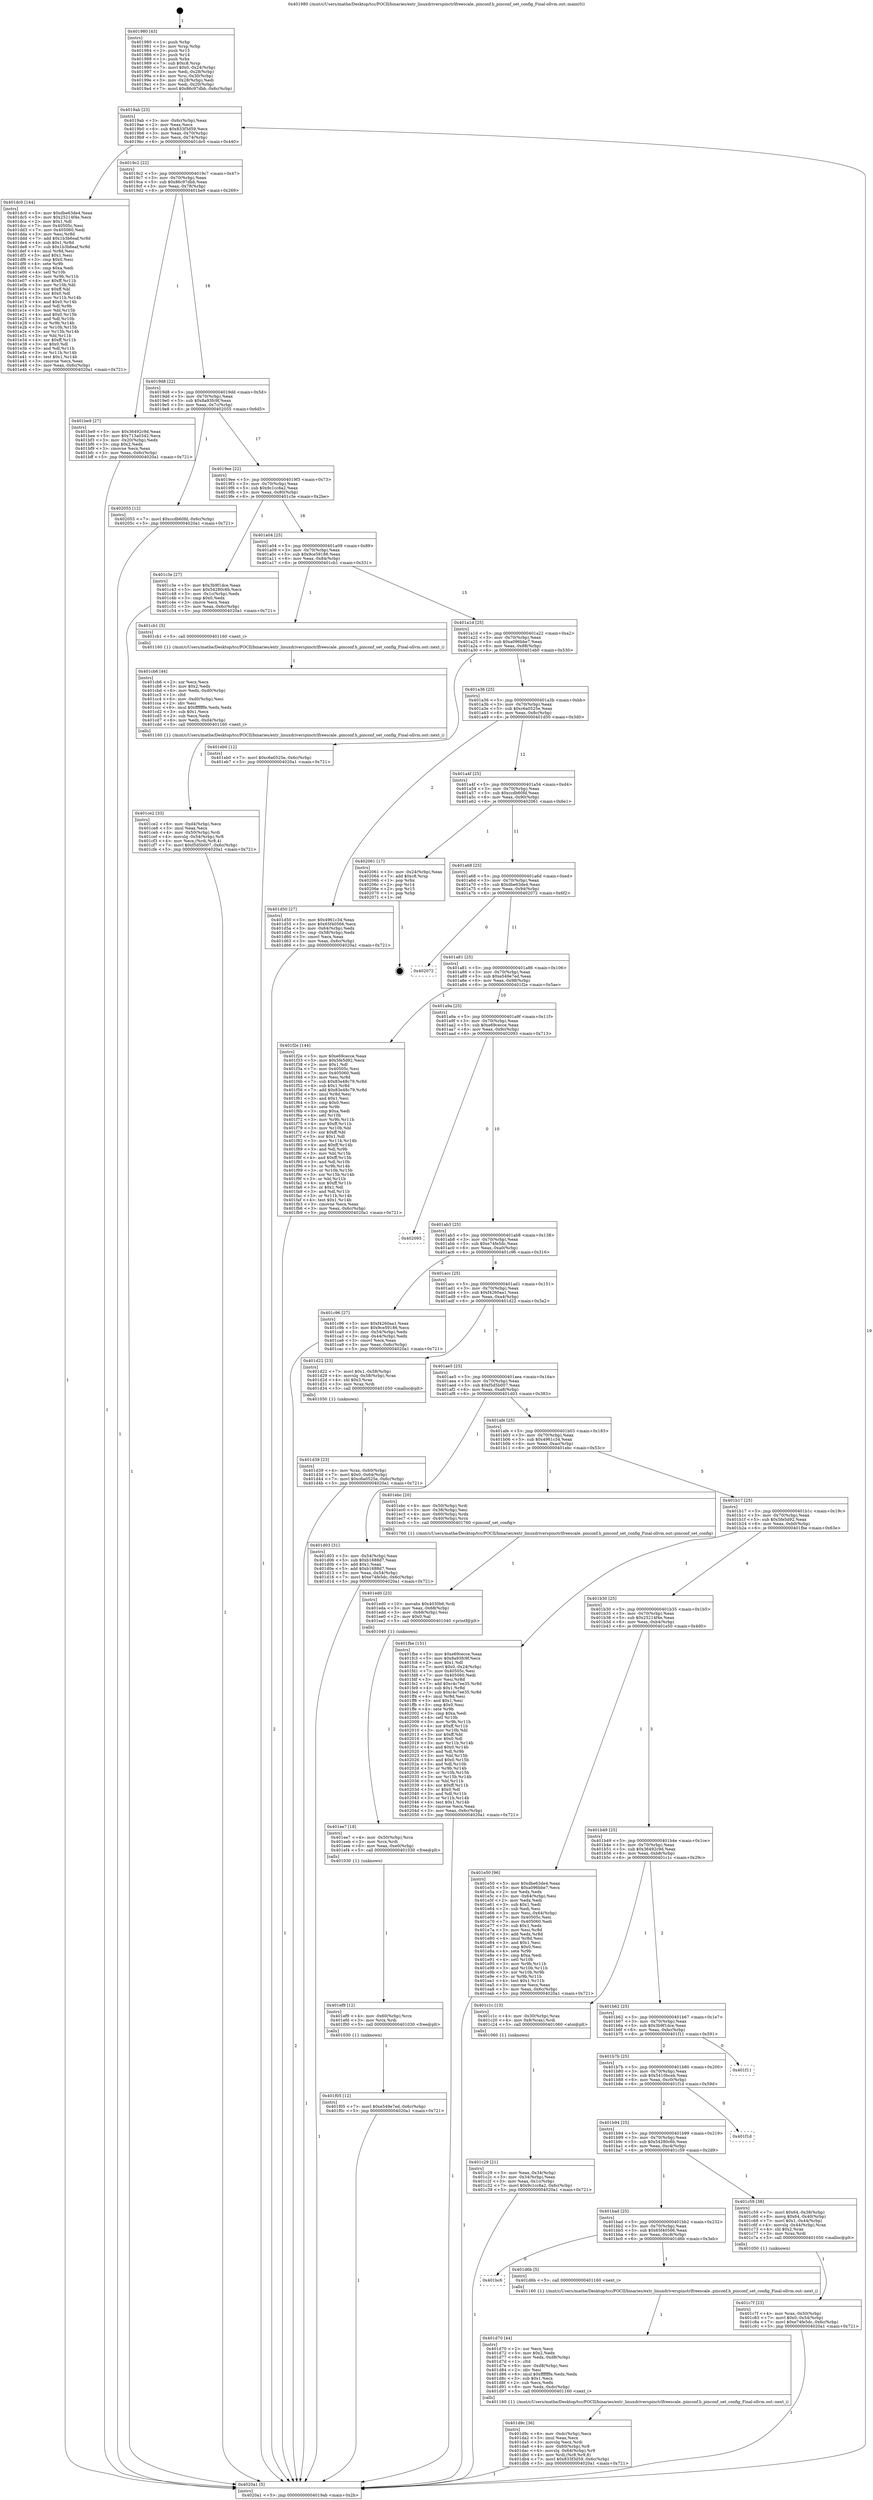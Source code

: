 digraph "0x401980" {
  label = "0x401980 (/mnt/c/Users/mathe/Desktop/tcc/POCII/binaries/extr_linuxdriverspinctrlfreescale..pinconf.h_pinconf_set_config_Final-ollvm.out::main(0))"
  labelloc = "t"
  node[shape=record]

  Entry [label="",width=0.3,height=0.3,shape=circle,fillcolor=black,style=filled]
  "0x4019ab" [label="{
     0x4019ab [23]\l
     | [instrs]\l
     &nbsp;&nbsp;0x4019ab \<+3\>: mov -0x6c(%rbp),%eax\l
     &nbsp;&nbsp;0x4019ae \<+2\>: mov %eax,%ecx\l
     &nbsp;&nbsp;0x4019b0 \<+6\>: sub $0x833f3d59,%ecx\l
     &nbsp;&nbsp;0x4019b6 \<+3\>: mov %eax,-0x70(%rbp)\l
     &nbsp;&nbsp;0x4019b9 \<+3\>: mov %ecx,-0x74(%rbp)\l
     &nbsp;&nbsp;0x4019bc \<+6\>: je 0000000000401dc0 \<main+0x440\>\l
  }"]
  "0x401dc0" [label="{
     0x401dc0 [144]\l
     | [instrs]\l
     &nbsp;&nbsp;0x401dc0 \<+5\>: mov $0xdbe63de4,%eax\l
     &nbsp;&nbsp;0x401dc5 \<+5\>: mov $0x25214f4e,%ecx\l
     &nbsp;&nbsp;0x401dca \<+2\>: mov $0x1,%dl\l
     &nbsp;&nbsp;0x401dcc \<+7\>: mov 0x40505c,%esi\l
     &nbsp;&nbsp;0x401dd3 \<+7\>: mov 0x405060,%edi\l
     &nbsp;&nbsp;0x401dda \<+3\>: mov %esi,%r8d\l
     &nbsp;&nbsp;0x401ddd \<+7\>: add $0x1b3b6eaf,%r8d\l
     &nbsp;&nbsp;0x401de4 \<+4\>: sub $0x1,%r8d\l
     &nbsp;&nbsp;0x401de8 \<+7\>: sub $0x1b3b6eaf,%r8d\l
     &nbsp;&nbsp;0x401def \<+4\>: imul %r8d,%esi\l
     &nbsp;&nbsp;0x401df3 \<+3\>: and $0x1,%esi\l
     &nbsp;&nbsp;0x401df6 \<+3\>: cmp $0x0,%esi\l
     &nbsp;&nbsp;0x401df9 \<+4\>: sete %r9b\l
     &nbsp;&nbsp;0x401dfd \<+3\>: cmp $0xa,%edi\l
     &nbsp;&nbsp;0x401e00 \<+4\>: setl %r10b\l
     &nbsp;&nbsp;0x401e04 \<+3\>: mov %r9b,%r11b\l
     &nbsp;&nbsp;0x401e07 \<+4\>: xor $0xff,%r11b\l
     &nbsp;&nbsp;0x401e0b \<+3\>: mov %r10b,%bl\l
     &nbsp;&nbsp;0x401e0e \<+3\>: xor $0xff,%bl\l
     &nbsp;&nbsp;0x401e11 \<+3\>: xor $0x0,%dl\l
     &nbsp;&nbsp;0x401e14 \<+3\>: mov %r11b,%r14b\l
     &nbsp;&nbsp;0x401e17 \<+4\>: and $0x0,%r14b\l
     &nbsp;&nbsp;0x401e1b \<+3\>: and %dl,%r9b\l
     &nbsp;&nbsp;0x401e1e \<+3\>: mov %bl,%r15b\l
     &nbsp;&nbsp;0x401e21 \<+4\>: and $0x0,%r15b\l
     &nbsp;&nbsp;0x401e25 \<+3\>: and %dl,%r10b\l
     &nbsp;&nbsp;0x401e28 \<+3\>: or %r9b,%r14b\l
     &nbsp;&nbsp;0x401e2b \<+3\>: or %r10b,%r15b\l
     &nbsp;&nbsp;0x401e2e \<+3\>: xor %r15b,%r14b\l
     &nbsp;&nbsp;0x401e31 \<+3\>: or %bl,%r11b\l
     &nbsp;&nbsp;0x401e34 \<+4\>: xor $0xff,%r11b\l
     &nbsp;&nbsp;0x401e38 \<+3\>: or $0x0,%dl\l
     &nbsp;&nbsp;0x401e3b \<+3\>: and %dl,%r11b\l
     &nbsp;&nbsp;0x401e3e \<+3\>: or %r11b,%r14b\l
     &nbsp;&nbsp;0x401e41 \<+4\>: test $0x1,%r14b\l
     &nbsp;&nbsp;0x401e45 \<+3\>: cmovne %ecx,%eax\l
     &nbsp;&nbsp;0x401e48 \<+3\>: mov %eax,-0x6c(%rbp)\l
     &nbsp;&nbsp;0x401e4b \<+5\>: jmp 00000000004020a1 \<main+0x721\>\l
  }"]
  "0x4019c2" [label="{
     0x4019c2 [22]\l
     | [instrs]\l
     &nbsp;&nbsp;0x4019c2 \<+5\>: jmp 00000000004019c7 \<main+0x47\>\l
     &nbsp;&nbsp;0x4019c7 \<+3\>: mov -0x70(%rbp),%eax\l
     &nbsp;&nbsp;0x4019ca \<+5\>: sub $0x86c97dbb,%eax\l
     &nbsp;&nbsp;0x4019cf \<+3\>: mov %eax,-0x78(%rbp)\l
     &nbsp;&nbsp;0x4019d2 \<+6\>: je 0000000000401be9 \<main+0x269\>\l
  }"]
  Exit [label="",width=0.3,height=0.3,shape=circle,fillcolor=black,style=filled,peripheries=2]
  "0x401be9" [label="{
     0x401be9 [27]\l
     | [instrs]\l
     &nbsp;&nbsp;0x401be9 \<+5\>: mov $0x36492c9d,%eax\l
     &nbsp;&nbsp;0x401bee \<+5\>: mov $0x713a0342,%ecx\l
     &nbsp;&nbsp;0x401bf3 \<+3\>: mov -0x20(%rbp),%edx\l
     &nbsp;&nbsp;0x401bf6 \<+3\>: cmp $0x2,%edx\l
     &nbsp;&nbsp;0x401bf9 \<+3\>: cmovne %ecx,%eax\l
     &nbsp;&nbsp;0x401bfc \<+3\>: mov %eax,-0x6c(%rbp)\l
     &nbsp;&nbsp;0x401bff \<+5\>: jmp 00000000004020a1 \<main+0x721\>\l
  }"]
  "0x4019d8" [label="{
     0x4019d8 [22]\l
     | [instrs]\l
     &nbsp;&nbsp;0x4019d8 \<+5\>: jmp 00000000004019dd \<main+0x5d\>\l
     &nbsp;&nbsp;0x4019dd \<+3\>: mov -0x70(%rbp),%eax\l
     &nbsp;&nbsp;0x4019e0 \<+5\>: sub $0x8a93fc9f,%eax\l
     &nbsp;&nbsp;0x4019e5 \<+3\>: mov %eax,-0x7c(%rbp)\l
     &nbsp;&nbsp;0x4019e8 \<+6\>: je 0000000000402055 \<main+0x6d5\>\l
  }"]
  "0x4020a1" [label="{
     0x4020a1 [5]\l
     | [instrs]\l
     &nbsp;&nbsp;0x4020a1 \<+5\>: jmp 00000000004019ab \<main+0x2b\>\l
  }"]
  "0x401980" [label="{
     0x401980 [43]\l
     | [instrs]\l
     &nbsp;&nbsp;0x401980 \<+1\>: push %rbp\l
     &nbsp;&nbsp;0x401981 \<+3\>: mov %rsp,%rbp\l
     &nbsp;&nbsp;0x401984 \<+2\>: push %r15\l
     &nbsp;&nbsp;0x401986 \<+2\>: push %r14\l
     &nbsp;&nbsp;0x401988 \<+1\>: push %rbx\l
     &nbsp;&nbsp;0x401989 \<+7\>: sub $0xc8,%rsp\l
     &nbsp;&nbsp;0x401990 \<+7\>: movl $0x0,-0x24(%rbp)\l
     &nbsp;&nbsp;0x401997 \<+3\>: mov %edi,-0x28(%rbp)\l
     &nbsp;&nbsp;0x40199a \<+4\>: mov %rsi,-0x30(%rbp)\l
     &nbsp;&nbsp;0x40199e \<+3\>: mov -0x28(%rbp),%edi\l
     &nbsp;&nbsp;0x4019a1 \<+3\>: mov %edi,-0x20(%rbp)\l
     &nbsp;&nbsp;0x4019a4 \<+7\>: movl $0x86c97dbb,-0x6c(%rbp)\l
  }"]
  "0x401f05" [label="{
     0x401f05 [12]\l
     | [instrs]\l
     &nbsp;&nbsp;0x401f05 \<+7\>: movl $0xe549e7ed,-0x6c(%rbp)\l
     &nbsp;&nbsp;0x401f0c \<+5\>: jmp 00000000004020a1 \<main+0x721\>\l
  }"]
  "0x402055" [label="{
     0x402055 [12]\l
     | [instrs]\l
     &nbsp;&nbsp;0x402055 \<+7\>: movl $0xccdb60fd,-0x6c(%rbp)\l
     &nbsp;&nbsp;0x40205c \<+5\>: jmp 00000000004020a1 \<main+0x721\>\l
  }"]
  "0x4019ee" [label="{
     0x4019ee [22]\l
     | [instrs]\l
     &nbsp;&nbsp;0x4019ee \<+5\>: jmp 00000000004019f3 \<main+0x73\>\l
     &nbsp;&nbsp;0x4019f3 \<+3\>: mov -0x70(%rbp),%eax\l
     &nbsp;&nbsp;0x4019f6 \<+5\>: sub $0x9c1cc8a2,%eax\l
     &nbsp;&nbsp;0x4019fb \<+3\>: mov %eax,-0x80(%rbp)\l
     &nbsp;&nbsp;0x4019fe \<+6\>: je 0000000000401c3e \<main+0x2be\>\l
  }"]
  "0x401ef9" [label="{
     0x401ef9 [12]\l
     | [instrs]\l
     &nbsp;&nbsp;0x401ef9 \<+4\>: mov -0x60(%rbp),%rcx\l
     &nbsp;&nbsp;0x401efd \<+3\>: mov %rcx,%rdi\l
     &nbsp;&nbsp;0x401f00 \<+5\>: call 0000000000401030 \<free@plt\>\l
     | [calls]\l
     &nbsp;&nbsp;0x401030 \{1\} (unknown)\l
  }"]
  "0x401c3e" [label="{
     0x401c3e [27]\l
     | [instrs]\l
     &nbsp;&nbsp;0x401c3e \<+5\>: mov $0x3b9f1dce,%eax\l
     &nbsp;&nbsp;0x401c43 \<+5\>: mov $0x54280c6b,%ecx\l
     &nbsp;&nbsp;0x401c48 \<+3\>: mov -0x1c(%rbp),%edx\l
     &nbsp;&nbsp;0x401c4b \<+3\>: cmp $0x0,%edx\l
     &nbsp;&nbsp;0x401c4e \<+3\>: cmove %ecx,%eax\l
     &nbsp;&nbsp;0x401c51 \<+3\>: mov %eax,-0x6c(%rbp)\l
     &nbsp;&nbsp;0x401c54 \<+5\>: jmp 00000000004020a1 \<main+0x721\>\l
  }"]
  "0x401a04" [label="{
     0x401a04 [25]\l
     | [instrs]\l
     &nbsp;&nbsp;0x401a04 \<+5\>: jmp 0000000000401a09 \<main+0x89\>\l
     &nbsp;&nbsp;0x401a09 \<+3\>: mov -0x70(%rbp),%eax\l
     &nbsp;&nbsp;0x401a0c \<+5\>: sub $0x9ce59186,%eax\l
     &nbsp;&nbsp;0x401a11 \<+6\>: mov %eax,-0x84(%rbp)\l
     &nbsp;&nbsp;0x401a17 \<+6\>: je 0000000000401cb1 \<main+0x331\>\l
  }"]
  "0x401ee7" [label="{
     0x401ee7 [18]\l
     | [instrs]\l
     &nbsp;&nbsp;0x401ee7 \<+4\>: mov -0x50(%rbp),%rcx\l
     &nbsp;&nbsp;0x401eeb \<+3\>: mov %rcx,%rdi\l
     &nbsp;&nbsp;0x401eee \<+6\>: mov %eax,-0xe0(%rbp)\l
     &nbsp;&nbsp;0x401ef4 \<+5\>: call 0000000000401030 \<free@plt\>\l
     | [calls]\l
     &nbsp;&nbsp;0x401030 \{1\} (unknown)\l
  }"]
  "0x401cb1" [label="{
     0x401cb1 [5]\l
     | [instrs]\l
     &nbsp;&nbsp;0x401cb1 \<+5\>: call 0000000000401160 \<next_i\>\l
     | [calls]\l
     &nbsp;&nbsp;0x401160 \{1\} (/mnt/c/Users/mathe/Desktop/tcc/POCII/binaries/extr_linuxdriverspinctrlfreescale..pinconf.h_pinconf_set_config_Final-ollvm.out::next_i)\l
  }"]
  "0x401a1d" [label="{
     0x401a1d [25]\l
     | [instrs]\l
     &nbsp;&nbsp;0x401a1d \<+5\>: jmp 0000000000401a22 \<main+0xa2\>\l
     &nbsp;&nbsp;0x401a22 \<+3\>: mov -0x70(%rbp),%eax\l
     &nbsp;&nbsp;0x401a25 \<+5\>: sub $0xa096bbe7,%eax\l
     &nbsp;&nbsp;0x401a2a \<+6\>: mov %eax,-0x88(%rbp)\l
     &nbsp;&nbsp;0x401a30 \<+6\>: je 0000000000401eb0 \<main+0x530\>\l
  }"]
  "0x401ed0" [label="{
     0x401ed0 [23]\l
     | [instrs]\l
     &nbsp;&nbsp;0x401ed0 \<+10\>: movabs $0x4030b6,%rdi\l
     &nbsp;&nbsp;0x401eda \<+3\>: mov %eax,-0x68(%rbp)\l
     &nbsp;&nbsp;0x401edd \<+3\>: mov -0x68(%rbp),%esi\l
     &nbsp;&nbsp;0x401ee0 \<+2\>: mov $0x0,%al\l
     &nbsp;&nbsp;0x401ee2 \<+5\>: call 0000000000401040 \<printf@plt\>\l
     | [calls]\l
     &nbsp;&nbsp;0x401040 \{1\} (unknown)\l
  }"]
  "0x401eb0" [label="{
     0x401eb0 [12]\l
     | [instrs]\l
     &nbsp;&nbsp;0x401eb0 \<+7\>: movl $0xc6a0525e,-0x6c(%rbp)\l
     &nbsp;&nbsp;0x401eb7 \<+5\>: jmp 00000000004020a1 \<main+0x721\>\l
  }"]
  "0x401a36" [label="{
     0x401a36 [25]\l
     | [instrs]\l
     &nbsp;&nbsp;0x401a36 \<+5\>: jmp 0000000000401a3b \<main+0xbb\>\l
     &nbsp;&nbsp;0x401a3b \<+3\>: mov -0x70(%rbp),%eax\l
     &nbsp;&nbsp;0x401a3e \<+5\>: sub $0xc6a0525e,%eax\l
     &nbsp;&nbsp;0x401a43 \<+6\>: mov %eax,-0x8c(%rbp)\l
     &nbsp;&nbsp;0x401a49 \<+6\>: je 0000000000401d50 \<main+0x3d0\>\l
  }"]
  "0x401d9c" [label="{
     0x401d9c [36]\l
     | [instrs]\l
     &nbsp;&nbsp;0x401d9c \<+6\>: mov -0xdc(%rbp),%ecx\l
     &nbsp;&nbsp;0x401da2 \<+3\>: imul %eax,%ecx\l
     &nbsp;&nbsp;0x401da5 \<+3\>: movslq %ecx,%rdi\l
     &nbsp;&nbsp;0x401da8 \<+4\>: mov -0x60(%rbp),%r8\l
     &nbsp;&nbsp;0x401dac \<+4\>: movslq -0x64(%rbp),%r9\l
     &nbsp;&nbsp;0x401db0 \<+4\>: mov %rdi,(%r8,%r9,8)\l
     &nbsp;&nbsp;0x401db4 \<+7\>: movl $0x833f3d59,-0x6c(%rbp)\l
     &nbsp;&nbsp;0x401dbb \<+5\>: jmp 00000000004020a1 \<main+0x721\>\l
  }"]
  "0x401d50" [label="{
     0x401d50 [27]\l
     | [instrs]\l
     &nbsp;&nbsp;0x401d50 \<+5\>: mov $0x4961c34,%eax\l
     &nbsp;&nbsp;0x401d55 \<+5\>: mov $0x65f40566,%ecx\l
     &nbsp;&nbsp;0x401d5a \<+3\>: mov -0x64(%rbp),%edx\l
     &nbsp;&nbsp;0x401d5d \<+3\>: cmp -0x58(%rbp),%edx\l
     &nbsp;&nbsp;0x401d60 \<+3\>: cmovl %ecx,%eax\l
     &nbsp;&nbsp;0x401d63 \<+3\>: mov %eax,-0x6c(%rbp)\l
     &nbsp;&nbsp;0x401d66 \<+5\>: jmp 00000000004020a1 \<main+0x721\>\l
  }"]
  "0x401a4f" [label="{
     0x401a4f [25]\l
     | [instrs]\l
     &nbsp;&nbsp;0x401a4f \<+5\>: jmp 0000000000401a54 \<main+0xd4\>\l
     &nbsp;&nbsp;0x401a54 \<+3\>: mov -0x70(%rbp),%eax\l
     &nbsp;&nbsp;0x401a57 \<+5\>: sub $0xccdb60fd,%eax\l
     &nbsp;&nbsp;0x401a5c \<+6\>: mov %eax,-0x90(%rbp)\l
     &nbsp;&nbsp;0x401a62 \<+6\>: je 0000000000402061 \<main+0x6e1\>\l
  }"]
  "0x401d70" [label="{
     0x401d70 [44]\l
     | [instrs]\l
     &nbsp;&nbsp;0x401d70 \<+2\>: xor %ecx,%ecx\l
     &nbsp;&nbsp;0x401d72 \<+5\>: mov $0x2,%edx\l
     &nbsp;&nbsp;0x401d77 \<+6\>: mov %edx,-0xd8(%rbp)\l
     &nbsp;&nbsp;0x401d7d \<+1\>: cltd\l
     &nbsp;&nbsp;0x401d7e \<+6\>: mov -0xd8(%rbp),%esi\l
     &nbsp;&nbsp;0x401d84 \<+2\>: idiv %esi\l
     &nbsp;&nbsp;0x401d86 \<+6\>: imul $0xfffffffe,%edx,%edx\l
     &nbsp;&nbsp;0x401d8c \<+3\>: sub $0x1,%ecx\l
     &nbsp;&nbsp;0x401d8f \<+2\>: sub %ecx,%edx\l
     &nbsp;&nbsp;0x401d91 \<+6\>: mov %edx,-0xdc(%rbp)\l
     &nbsp;&nbsp;0x401d97 \<+5\>: call 0000000000401160 \<next_i\>\l
     | [calls]\l
     &nbsp;&nbsp;0x401160 \{1\} (/mnt/c/Users/mathe/Desktop/tcc/POCII/binaries/extr_linuxdriverspinctrlfreescale..pinconf.h_pinconf_set_config_Final-ollvm.out::next_i)\l
  }"]
  "0x402061" [label="{
     0x402061 [17]\l
     | [instrs]\l
     &nbsp;&nbsp;0x402061 \<+3\>: mov -0x24(%rbp),%eax\l
     &nbsp;&nbsp;0x402064 \<+7\>: add $0xc8,%rsp\l
     &nbsp;&nbsp;0x40206b \<+1\>: pop %rbx\l
     &nbsp;&nbsp;0x40206c \<+2\>: pop %r14\l
     &nbsp;&nbsp;0x40206e \<+2\>: pop %r15\l
     &nbsp;&nbsp;0x402070 \<+1\>: pop %rbp\l
     &nbsp;&nbsp;0x402071 \<+1\>: ret\l
  }"]
  "0x401a68" [label="{
     0x401a68 [25]\l
     | [instrs]\l
     &nbsp;&nbsp;0x401a68 \<+5\>: jmp 0000000000401a6d \<main+0xed\>\l
     &nbsp;&nbsp;0x401a6d \<+3\>: mov -0x70(%rbp),%eax\l
     &nbsp;&nbsp;0x401a70 \<+5\>: sub $0xdbe63de4,%eax\l
     &nbsp;&nbsp;0x401a75 \<+6\>: mov %eax,-0x94(%rbp)\l
     &nbsp;&nbsp;0x401a7b \<+6\>: je 0000000000402072 \<main+0x6f2\>\l
  }"]
  "0x401bc6" [label="{
     0x401bc6\l
  }", style=dashed]
  "0x402072" [label="{
     0x402072\l
  }", style=dashed]
  "0x401a81" [label="{
     0x401a81 [25]\l
     | [instrs]\l
     &nbsp;&nbsp;0x401a81 \<+5\>: jmp 0000000000401a86 \<main+0x106\>\l
     &nbsp;&nbsp;0x401a86 \<+3\>: mov -0x70(%rbp),%eax\l
     &nbsp;&nbsp;0x401a89 \<+5\>: sub $0xe549e7ed,%eax\l
     &nbsp;&nbsp;0x401a8e \<+6\>: mov %eax,-0x98(%rbp)\l
     &nbsp;&nbsp;0x401a94 \<+6\>: je 0000000000401f2e \<main+0x5ae\>\l
  }"]
  "0x401d6b" [label="{
     0x401d6b [5]\l
     | [instrs]\l
     &nbsp;&nbsp;0x401d6b \<+5\>: call 0000000000401160 \<next_i\>\l
     | [calls]\l
     &nbsp;&nbsp;0x401160 \{1\} (/mnt/c/Users/mathe/Desktop/tcc/POCII/binaries/extr_linuxdriverspinctrlfreescale..pinconf.h_pinconf_set_config_Final-ollvm.out::next_i)\l
  }"]
  "0x401f2e" [label="{
     0x401f2e [144]\l
     | [instrs]\l
     &nbsp;&nbsp;0x401f2e \<+5\>: mov $0xe69cecce,%eax\l
     &nbsp;&nbsp;0x401f33 \<+5\>: mov $0x5fe5d92,%ecx\l
     &nbsp;&nbsp;0x401f38 \<+2\>: mov $0x1,%dl\l
     &nbsp;&nbsp;0x401f3a \<+7\>: mov 0x40505c,%esi\l
     &nbsp;&nbsp;0x401f41 \<+7\>: mov 0x405060,%edi\l
     &nbsp;&nbsp;0x401f48 \<+3\>: mov %esi,%r8d\l
     &nbsp;&nbsp;0x401f4b \<+7\>: sub $0x83e48c79,%r8d\l
     &nbsp;&nbsp;0x401f52 \<+4\>: sub $0x1,%r8d\l
     &nbsp;&nbsp;0x401f56 \<+7\>: add $0x83e48c79,%r8d\l
     &nbsp;&nbsp;0x401f5d \<+4\>: imul %r8d,%esi\l
     &nbsp;&nbsp;0x401f61 \<+3\>: and $0x1,%esi\l
     &nbsp;&nbsp;0x401f64 \<+3\>: cmp $0x0,%esi\l
     &nbsp;&nbsp;0x401f67 \<+4\>: sete %r9b\l
     &nbsp;&nbsp;0x401f6b \<+3\>: cmp $0xa,%edi\l
     &nbsp;&nbsp;0x401f6e \<+4\>: setl %r10b\l
     &nbsp;&nbsp;0x401f72 \<+3\>: mov %r9b,%r11b\l
     &nbsp;&nbsp;0x401f75 \<+4\>: xor $0xff,%r11b\l
     &nbsp;&nbsp;0x401f79 \<+3\>: mov %r10b,%bl\l
     &nbsp;&nbsp;0x401f7c \<+3\>: xor $0xff,%bl\l
     &nbsp;&nbsp;0x401f7f \<+3\>: xor $0x1,%dl\l
     &nbsp;&nbsp;0x401f82 \<+3\>: mov %r11b,%r14b\l
     &nbsp;&nbsp;0x401f85 \<+4\>: and $0xff,%r14b\l
     &nbsp;&nbsp;0x401f89 \<+3\>: and %dl,%r9b\l
     &nbsp;&nbsp;0x401f8c \<+3\>: mov %bl,%r15b\l
     &nbsp;&nbsp;0x401f8f \<+4\>: and $0xff,%r15b\l
     &nbsp;&nbsp;0x401f93 \<+3\>: and %dl,%r10b\l
     &nbsp;&nbsp;0x401f96 \<+3\>: or %r9b,%r14b\l
     &nbsp;&nbsp;0x401f99 \<+3\>: or %r10b,%r15b\l
     &nbsp;&nbsp;0x401f9c \<+3\>: xor %r15b,%r14b\l
     &nbsp;&nbsp;0x401f9f \<+3\>: or %bl,%r11b\l
     &nbsp;&nbsp;0x401fa2 \<+4\>: xor $0xff,%r11b\l
     &nbsp;&nbsp;0x401fa6 \<+3\>: or $0x1,%dl\l
     &nbsp;&nbsp;0x401fa9 \<+3\>: and %dl,%r11b\l
     &nbsp;&nbsp;0x401fac \<+3\>: or %r11b,%r14b\l
     &nbsp;&nbsp;0x401faf \<+4\>: test $0x1,%r14b\l
     &nbsp;&nbsp;0x401fb3 \<+3\>: cmovne %ecx,%eax\l
     &nbsp;&nbsp;0x401fb6 \<+3\>: mov %eax,-0x6c(%rbp)\l
     &nbsp;&nbsp;0x401fb9 \<+5\>: jmp 00000000004020a1 \<main+0x721\>\l
  }"]
  "0x401a9a" [label="{
     0x401a9a [25]\l
     | [instrs]\l
     &nbsp;&nbsp;0x401a9a \<+5\>: jmp 0000000000401a9f \<main+0x11f\>\l
     &nbsp;&nbsp;0x401a9f \<+3\>: mov -0x70(%rbp),%eax\l
     &nbsp;&nbsp;0x401aa2 \<+5\>: sub $0xe69cecce,%eax\l
     &nbsp;&nbsp;0x401aa7 \<+6\>: mov %eax,-0x9c(%rbp)\l
     &nbsp;&nbsp;0x401aad \<+6\>: je 0000000000402093 \<main+0x713\>\l
  }"]
  "0x401d39" [label="{
     0x401d39 [23]\l
     | [instrs]\l
     &nbsp;&nbsp;0x401d39 \<+4\>: mov %rax,-0x60(%rbp)\l
     &nbsp;&nbsp;0x401d3d \<+7\>: movl $0x0,-0x64(%rbp)\l
     &nbsp;&nbsp;0x401d44 \<+7\>: movl $0xc6a0525e,-0x6c(%rbp)\l
     &nbsp;&nbsp;0x401d4b \<+5\>: jmp 00000000004020a1 \<main+0x721\>\l
  }"]
  "0x402093" [label="{
     0x402093\l
  }", style=dashed]
  "0x401ab3" [label="{
     0x401ab3 [25]\l
     | [instrs]\l
     &nbsp;&nbsp;0x401ab3 \<+5\>: jmp 0000000000401ab8 \<main+0x138\>\l
     &nbsp;&nbsp;0x401ab8 \<+3\>: mov -0x70(%rbp),%eax\l
     &nbsp;&nbsp;0x401abb \<+5\>: sub $0xe74fe5dc,%eax\l
     &nbsp;&nbsp;0x401ac0 \<+6\>: mov %eax,-0xa0(%rbp)\l
     &nbsp;&nbsp;0x401ac6 \<+6\>: je 0000000000401c96 \<main+0x316\>\l
  }"]
  "0x401ce2" [label="{
     0x401ce2 [33]\l
     | [instrs]\l
     &nbsp;&nbsp;0x401ce2 \<+6\>: mov -0xd4(%rbp),%ecx\l
     &nbsp;&nbsp;0x401ce8 \<+3\>: imul %eax,%ecx\l
     &nbsp;&nbsp;0x401ceb \<+4\>: mov -0x50(%rbp),%rdi\l
     &nbsp;&nbsp;0x401cef \<+4\>: movslq -0x54(%rbp),%r8\l
     &nbsp;&nbsp;0x401cf3 \<+4\>: mov %ecx,(%rdi,%r8,4)\l
     &nbsp;&nbsp;0x401cf7 \<+7\>: movl $0xf5d5b007,-0x6c(%rbp)\l
     &nbsp;&nbsp;0x401cfe \<+5\>: jmp 00000000004020a1 \<main+0x721\>\l
  }"]
  "0x401c96" [label="{
     0x401c96 [27]\l
     | [instrs]\l
     &nbsp;&nbsp;0x401c96 \<+5\>: mov $0xf4260aa1,%eax\l
     &nbsp;&nbsp;0x401c9b \<+5\>: mov $0x9ce59186,%ecx\l
     &nbsp;&nbsp;0x401ca0 \<+3\>: mov -0x54(%rbp),%edx\l
     &nbsp;&nbsp;0x401ca3 \<+3\>: cmp -0x44(%rbp),%edx\l
     &nbsp;&nbsp;0x401ca6 \<+3\>: cmovl %ecx,%eax\l
     &nbsp;&nbsp;0x401ca9 \<+3\>: mov %eax,-0x6c(%rbp)\l
     &nbsp;&nbsp;0x401cac \<+5\>: jmp 00000000004020a1 \<main+0x721\>\l
  }"]
  "0x401acc" [label="{
     0x401acc [25]\l
     | [instrs]\l
     &nbsp;&nbsp;0x401acc \<+5\>: jmp 0000000000401ad1 \<main+0x151\>\l
     &nbsp;&nbsp;0x401ad1 \<+3\>: mov -0x70(%rbp),%eax\l
     &nbsp;&nbsp;0x401ad4 \<+5\>: sub $0xf4260aa1,%eax\l
     &nbsp;&nbsp;0x401ad9 \<+6\>: mov %eax,-0xa4(%rbp)\l
     &nbsp;&nbsp;0x401adf \<+6\>: je 0000000000401d22 \<main+0x3a2\>\l
  }"]
  "0x401cb6" [label="{
     0x401cb6 [44]\l
     | [instrs]\l
     &nbsp;&nbsp;0x401cb6 \<+2\>: xor %ecx,%ecx\l
     &nbsp;&nbsp;0x401cb8 \<+5\>: mov $0x2,%edx\l
     &nbsp;&nbsp;0x401cbd \<+6\>: mov %edx,-0xd0(%rbp)\l
     &nbsp;&nbsp;0x401cc3 \<+1\>: cltd\l
     &nbsp;&nbsp;0x401cc4 \<+6\>: mov -0xd0(%rbp),%esi\l
     &nbsp;&nbsp;0x401cca \<+2\>: idiv %esi\l
     &nbsp;&nbsp;0x401ccc \<+6\>: imul $0xfffffffe,%edx,%edx\l
     &nbsp;&nbsp;0x401cd2 \<+3\>: sub $0x1,%ecx\l
     &nbsp;&nbsp;0x401cd5 \<+2\>: sub %ecx,%edx\l
     &nbsp;&nbsp;0x401cd7 \<+6\>: mov %edx,-0xd4(%rbp)\l
     &nbsp;&nbsp;0x401cdd \<+5\>: call 0000000000401160 \<next_i\>\l
     | [calls]\l
     &nbsp;&nbsp;0x401160 \{1\} (/mnt/c/Users/mathe/Desktop/tcc/POCII/binaries/extr_linuxdriverspinctrlfreescale..pinconf.h_pinconf_set_config_Final-ollvm.out::next_i)\l
  }"]
  "0x401d22" [label="{
     0x401d22 [23]\l
     | [instrs]\l
     &nbsp;&nbsp;0x401d22 \<+7\>: movl $0x1,-0x58(%rbp)\l
     &nbsp;&nbsp;0x401d29 \<+4\>: movslq -0x58(%rbp),%rax\l
     &nbsp;&nbsp;0x401d2d \<+4\>: shl $0x3,%rax\l
     &nbsp;&nbsp;0x401d31 \<+3\>: mov %rax,%rdi\l
     &nbsp;&nbsp;0x401d34 \<+5\>: call 0000000000401050 \<malloc@plt\>\l
     | [calls]\l
     &nbsp;&nbsp;0x401050 \{1\} (unknown)\l
  }"]
  "0x401ae5" [label="{
     0x401ae5 [25]\l
     | [instrs]\l
     &nbsp;&nbsp;0x401ae5 \<+5\>: jmp 0000000000401aea \<main+0x16a\>\l
     &nbsp;&nbsp;0x401aea \<+3\>: mov -0x70(%rbp),%eax\l
     &nbsp;&nbsp;0x401aed \<+5\>: sub $0xf5d5b007,%eax\l
     &nbsp;&nbsp;0x401af2 \<+6\>: mov %eax,-0xa8(%rbp)\l
     &nbsp;&nbsp;0x401af8 \<+6\>: je 0000000000401d03 \<main+0x383\>\l
  }"]
  "0x401c7f" [label="{
     0x401c7f [23]\l
     | [instrs]\l
     &nbsp;&nbsp;0x401c7f \<+4\>: mov %rax,-0x50(%rbp)\l
     &nbsp;&nbsp;0x401c83 \<+7\>: movl $0x0,-0x54(%rbp)\l
     &nbsp;&nbsp;0x401c8a \<+7\>: movl $0xe74fe5dc,-0x6c(%rbp)\l
     &nbsp;&nbsp;0x401c91 \<+5\>: jmp 00000000004020a1 \<main+0x721\>\l
  }"]
  "0x401d03" [label="{
     0x401d03 [31]\l
     | [instrs]\l
     &nbsp;&nbsp;0x401d03 \<+3\>: mov -0x54(%rbp),%eax\l
     &nbsp;&nbsp;0x401d06 \<+5\>: sub $0xb1688d7,%eax\l
     &nbsp;&nbsp;0x401d0b \<+3\>: add $0x1,%eax\l
     &nbsp;&nbsp;0x401d0e \<+5\>: add $0xb1688d7,%eax\l
     &nbsp;&nbsp;0x401d13 \<+3\>: mov %eax,-0x54(%rbp)\l
     &nbsp;&nbsp;0x401d16 \<+7\>: movl $0xe74fe5dc,-0x6c(%rbp)\l
     &nbsp;&nbsp;0x401d1d \<+5\>: jmp 00000000004020a1 \<main+0x721\>\l
  }"]
  "0x401afe" [label="{
     0x401afe [25]\l
     | [instrs]\l
     &nbsp;&nbsp;0x401afe \<+5\>: jmp 0000000000401b03 \<main+0x183\>\l
     &nbsp;&nbsp;0x401b03 \<+3\>: mov -0x70(%rbp),%eax\l
     &nbsp;&nbsp;0x401b06 \<+5\>: sub $0x4961c34,%eax\l
     &nbsp;&nbsp;0x401b0b \<+6\>: mov %eax,-0xac(%rbp)\l
     &nbsp;&nbsp;0x401b11 \<+6\>: je 0000000000401ebc \<main+0x53c\>\l
  }"]
  "0x401bad" [label="{
     0x401bad [25]\l
     | [instrs]\l
     &nbsp;&nbsp;0x401bad \<+5\>: jmp 0000000000401bb2 \<main+0x232\>\l
     &nbsp;&nbsp;0x401bb2 \<+3\>: mov -0x70(%rbp),%eax\l
     &nbsp;&nbsp;0x401bb5 \<+5\>: sub $0x65f40566,%eax\l
     &nbsp;&nbsp;0x401bba \<+6\>: mov %eax,-0xc8(%rbp)\l
     &nbsp;&nbsp;0x401bc0 \<+6\>: je 0000000000401d6b \<main+0x3eb\>\l
  }"]
  "0x401ebc" [label="{
     0x401ebc [20]\l
     | [instrs]\l
     &nbsp;&nbsp;0x401ebc \<+4\>: mov -0x50(%rbp),%rdi\l
     &nbsp;&nbsp;0x401ec0 \<+3\>: mov -0x38(%rbp),%esi\l
     &nbsp;&nbsp;0x401ec3 \<+4\>: mov -0x60(%rbp),%rdx\l
     &nbsp;&nbsp;0x401ec7 \<+4\>: mov -0x40(%rbp),%rcx\l
     &nbsp;&nbsp;0x401ecb \<+5\>: call 0000000000401760 \<pinconf_set_config\>\l
     | [calls]\l
     &nbsp;&nbsp;0x401760 \{1\} (/mnt/c/Users/mathe/Desktop/tcc/POCII/binaries/extr_linuxdriverspinctrlfreescale..pinconf.h_pinconf_set_config_Final-ollvm.out::pinconf_set_config)\l
  }"]
  "0x401b17" [label="{
     0x401b17 [25]\l
     | [instrs]\l
     &nbsp;&nbsp;0x401b17 \<+5\>: jmp 0000000000401b1c \<main+0x19c\>\l
     &nbsp;&nbsp;0x401b1c \<+3\>: mov -0x70(%rbp),%eax\l
     &nbsp;&nbsp;0x401b1f \<+5\>: sub $0x5fe5d92,%eax\l
     &nbsp;&nbsp;0x401b24 \<+6\>: mov %eax,-0xb0(%rbp)\l
     &nbsp;&nbsp;0x401b2a \<+6\>: je 0000000000401fbe \<main+0x63e\>\l
  }"]
  "0x401c59" [label="{
     0x401c59 [38]\l
     | [instrs]\l
     &nbsp;&nbsp;0x401c59 \<+7\>: movl $0x64,-0x38(%rbp)\l
     &nbsp;&nbsp;0x401c60 \<+8\>: movq $0x64,-0x40(%rbp)\l
     &nbsp;&nbsp;0x401c68 \<+7\>: movl $0x1,-0x44(%rbp)\l
     &nbsp;&nbsp;0x401c6f \<+4\>: movslq -0x44(%rbp),%rax\l
     &nbsp;&nbsp;0x401c73 \<+4\>: shl $0x2,%rax\l
     &nbsp;&nbsp;0x401c77 \<+3\>: mov %rax,%rdi\l
     &nbsp;&nbsp;0x401c7a \<+5\>: call 0000000000401050 \<malloc@plt\>\l
     | [calls]\l
     &nbsp;&nbsp;0x401050 \{1\} (unknown)\l
  }"]
  "0x401fbe" [label="{
     0x401fbe [151]\l
     | [instrs]\l
     &nbsp;&nbsp;0x401fbe \<+5\>: mov $0xe69cecce,%eax\l
     &nbsp;&nbsp;0x401fc3 \<+5\>: mov $0x8a93fc9f,%ecx\l
     &nbsp;&nbsp;0x401fc8 \<+2\>: mov $0x1,%dl\l
     &nbsp;&nbsp;0x401fca \<+7\>: movl $0x0,-0x24(%rbp)\l
     &nbsp;&nbsp;0x401fd1 \<+7\>: mov 0x40505c,%esi\l
     &nbsp;&nbsp;0x401fd8 \<+7\>: mov 0x405060,%edi\l
     &nbsp;&nbsp;0x401fdf \<+3\>: mov %esi,%r8d\l
     &nbsp;&nbsp;0x401fe2 \<+7\>: add $0xc4c7ee35,%r8d\l
     &nbsp;&nbsp;0x401fe9 \<+4\>: sub $0x1,%r8d\l
     &nbsp;&nbsp;0x401fed \<+7\>: sub $0xc4c7ee35,%r8d\l
     &nbsp;&nbsp;0x401ff4 \<+4\>: imul %r8d,%esi\l
     &nbsp;&nbsp;0x401ff8 \<+3\>: and $0x1,%esi\l
     &nbsp;&nbsp;0x401ffb \<+3\>: cmp $0x0,%esi\l
     &nbsp;&nbsp;0x401ffe \<+4\>: sete %r9b\l
     &nbsp;&nbsp;0x402002 \<+3\>: cmp $0xa,%edi\l
     &nbsp;&nbsp;0x402005 \<+4\>: setl %r10b\l
     &nbsp;&nbsp;0x402009 \<+3\>: mov %r9b,%r11b\l
     &nbsp;&nbsp;0x40200c \<+4\>: xor $0xff,%r11b\l
     &nbsp;&nbsp;0x402010 \<+3\>: mov %r10b,%bl\l
     &nbsp;&nbsp;0x402013 \<+3\>: xor $0xff,%bl\l
     &nbsp;&nbsp;0x402016 \<+3\>: xor $0x0,%dl\l
     &nbsp;&nbsp;0x402019 \<+3\>: mov %r11b,%r14b\l
     &nbsp;&nbsp;0x40201c \<+4\>: and $0x0,%r14b\l
     &nbsp;&nbsp;0x402020 \<+3\>: and %dl,%r9b\l
     &nbsp;&nbsp;0x402023 \<+3\>: mov %bl,%r15b\l
     &nbsp;&nbsp;0x402026 \<+4\>: and $0x0,%r15b\l
     &nbsp;&nbsp;0x40202a \<+3\>: and %dl,%r10b\l
     &nbsp;&nbsp;0x40202d \<+3\>: or %r9b,%r14b\l
     &nbsp;&nbsp;0x402030 \<+3\>: or %r10b,%r15b\l
     &nbsp;&nbsp;0x402033 \<+3\>: xor %r15b,%r14b\l
     &nbsp;&nbsp;0x402036 \<+3\>: or %bl,%r11b\l
     &nbsp;&nbsp;0x402039 \<+4\>: xor $0xff,%r11b\l
     &nbsp;&nbsp;0x40203d \<+3\>: or $0x0,%dl\l
     &nbsp;&nbsp;0x402040 \<+3\>: and %dl,%r11b\l
     &nbsp;&nbsp;0x402043 \<+3\>: or %r11b,%r14b\l
     &nbsp;&nbsp;0x402046 \<+4\>: test $0x1,%r14b\l
     &nbsp;&nbsp;0x40204a \<+3\>: cmovne %ecx,%eax\l
     &nbsp;&nbsp;0x40204d \<+3\>: mov %eax,-0x6c(%rbp)\l
     &nbsp;&nbsp;0x402050 \<+5\>: jmp 00000000004020a1 \<main+0x721\>\l
  }"]
  "0x401b30" [label="{
     0x401b30 [25]\l
     | [instrs]\l
     &nbsp;&nbsp;0x401b30 \<+5\>: jmp 0000000000401b35 \<main+0x1b5\>\l
     &nbsp;&nbsp;0x401b35 \<+3\>: mov -0x70(%rbp),%eax\l
     &nbsp;&nbsp;0x401b38 \<+5\>: sub $0x25214f4e,%eax\l
     &nbsp;&nbsp;0x401b3d \<+6\>: mov %eax,-0xb4(%rbp)\l
     &nbsp;&nbsp;0x401b43 \<+6\>: je 0000000000401e50 \<main+0x4d0\>\l
  }"]
  "0x401b94" [label="{
     0x401b94 [25]\l
     | [instrs]\l
     &nbsp;&nbsp;0x401b94 \<+5\>: jmp 0000000000401b99 \<main+0x219\>\l
     &nbsp;&nbsp;0x401b99 \<+3\>: mov -0x70(%rbp),%eax\l
     &nbsp;&nbsp;0x401b9c \<+5\>: sub $0x54280c6b,%eax\l
     &nbsp;&nbsp;0x401ba1 \<+6\>: mov %eax,-0xc4(%rbp)\l
     &nbsp;&nbsp;0x401ba7 \<+6\>: je 0000000000401c59 \<main+0x2d9\>\l
  }"]
  "0x401e50" [label="{
     0x401e50 [96]\l
     | [instrs]\l
     &nbsp;&nbsp;0x401e50 \<+5\>: mov $0xdbe63de4,%eax\l
     &nbsp;&nbsp;0x401e55 \<+5\>: mov $0xa096bbe7,%ecx\l
     &nbsp;&nbsp;0x401e5a \<+2\>: xor %edx,%edx\l
     &nbsp;&nbsp;0x401e5c \<+3\>: mov -0x64(%rbp),%esi\l
     &nbsp;&nbsp;0x401e5f \<+2\>: mov %edx,%edi\l
     &nbsp;&nbsp;0x401e61 \<+3\>: sub $0x1,%edi\l
     &nbsp;&nbsp;0x401e64 \<+2\>: sub %edi,%esi\l
     &nbsp;&nbsp;0x401e66 \<+3\>: mov %esi,-0x64(%rbp)\l
     &nbsp;&nbsp;0x401e69 \<+7\>: mov 0x40505c,%esi\l
     &nbsp;&nbsp;0x401e70 \<+7\>: mov 0x405060,%edi\l
     &nbsp;&nbsp;0x401e77 \<+3\>: sub $0x1,%edx\l
     &nbsp;&nbsp;0x401e7a \<+3\>: mov %esi,%r8d\l
     &nbsp;&nbsp;0x401e7d \<+3\>: add %edx,%r8d\l
     &nbsp;&nbsp;0x401e80 \<+4\>: imul %r8d,%esi\l
     &nbsp;&nbsp;0x401e84 \<+3\>: and $0x1,%esi\l
     &nbsp;&nbsp;0x401e87 \<+3\>: cmp $0x0,%esi\l
     &nbsp;&nbsp;0x401e8a \<+4\>: sete %r9b\l
     &nbsp;&nbsp;0x401e8e \<+3\>: cmp $0xa,%edi\l
     &nbsp;&nbsp;0x401e91 \<+4\>: setl %r10b\l
     &nbsp;&nbsp;0x401e95 \<+3\>: mov %r9b,%r11b\l
     &nbsp;&nbsp;0x401e98 \<+3\>: and %r10b,%r11b\l
     &nbsp;&nbsp;0x401e9b \<+3\>: xor %r10b,%r9b\l
     &nbsp;&nbsp;0x401e9e \<+3\>: or %r9b,%r11b\l
     &nbsp;&nbsp;0x401ea1 \<+4\>: test $0x1,%r11b\l
     &nbsp;&nbsp;0x401ea5 \<+3\>: cmovne %ecx,%eax\l
     &nbsp;&nbsp;0x401ea8 \<+3\>: mov %eax,-0x6c(%rbp)\l
     &nbsp;&nbsp;0x401eab \<+5\>: jmp 00000000004020a1 \<main+0x721\>\l
  }"]
  "0x401b49" [label="{
     0x401b49 [25]\l
     | [instrs]\l
     &nbsp;&nbsp;0x401b49 \<+5\>: jmp 0000000000401b4e \<main+0x1ce\>\l
     &nbsp;&nbsp;0x401b4e \<+3\>: mov -0x70(%rbp),%eax\l
     &nbsp;&nbsp;0x401b51 \<+5\>: sub $0x36492c9d,%eax\l
     &nbsp;&nbsp;0x401b56 \<+6\>: mov %eax,-0xb8(%rbp)\l
     &nbsp;&nbsp;0x401b5c \<+6\>: je 0000000000401c1c \<main+0x29c\>\l
  }"]
  "0x401f1d" [label="{
     0x401f1d\l
  }", style=dashed]
  "0x401c1c" [label="{
     0x401c1c [13]\l
     | [instrs]\l
     &nbsp;&nbsp;0x401c1c \<+4\>: mov -0x30(%rbp),%rax\l
     &nbsp;&nbsp;0x401c20 \<+4\>: mov 0x8(%rax),%rdi\l
     &nbsp;&nbsp;0x401c24 \<+5\>: call 0000000000401060 \<atoi@plt\>\l
     | [calls]\l
     &nbsp;&nbsp;0x401060 \{1\} (unknown)\l
  }"]
  "0x401b62" [label="{
     0x401b62 [25]\l
     | [instrs]\l
     &nbsp;&nbsp;0x401b62 \<+5\>: jmp 0000000000401b67 \<main+0x1e7\>\l
     &nbsp;&nbsp;0x401b67 \<+3\>: mov -0x70(%rbp),%eax\l
     &nbsp;&nbsp;0x401b6a \<+5\>: sub $0x3b9f1dce,%eax\l
     &nbsp;&nbsp;0x401b6f \<+6\>: mov %eax,-0xbc(%rbp)\l
     &nbsp;&nbsp;0x401b75 \<+6\>: je 0000000000401f11 \<main+0x591\>\l
  }"]
  "0x401c29" [label="{
     0x401c29 [21]\l
     | [instrs]\l
     &nbsp;&nbsp;0x401c29 \<+3\>: mov %eax,-0x34(%rbp)\l
     &nbsp;&nbsp;0x401c2c \<+3\>: mov -0x34(%rbp),%eax\l
     &nbsp;&nbsp;0x401c2f \<+3\>: mov %eax,-0x1c(%rbp)\l
     &nbsp;&nbsp;0x401c32 \<+7\>: movl $0x9c1cc8a2,-0x6c(%rbp)\l
     &nbsp;&nbsp;0x401c39 \<+5\>: jmp 00000000004020a1 \<main+0x721\>\l
  }"]
  "0x401b7b" [label="{
     0x401b7b [25]\l
     | [instrs]\l
     &nbsp;&nbsp;0x401b7b \<+5\>: jmp 0000000000401b80 \<main+0x200\>\l
     &nbsp;&nbsp;0x401b80 \<+3\>: mov -0x70(%rbp),%eax\l
     &nbsp;&nbsp;0x401b83 \<+5\>: sub $0x5410bceb,%eax\l
     &nbsp;&nbsp;0x401b88 \<+6\>: mov %eax,-0xc0(%rbp)\l
     &nbsp;&nbsp;0x401b8e \<+6\>: je 0000000000401f1d \<main+0x59d\>\l
  }"]
  "0x401f11" [label="{
     0x401f11\l
  }", style=dashed]
  Entry -> "0x401980" [label=" 1"]
  "0x4019ab" -> "0x401dc0" [label=" 1"]
  "0x4019ab" -> "0x4019c2" [label=" 19"]
  "0x402061" -> Exit [label=" 1"]
  "0x4019c2" -> "0x401be9" [label=" 1"]
  "0x4019c2" -> "0x4019d8" [label=" 18"]
  "0x401be9" -> "0x4020a1" [label=" 1"]
  "0x401980" -> "0x4019ab" [label=" 1"]
  "0x4020a1" -> "0x4019ab" [label=" 19"]
  "0x402055" -> "0x4020a1" [label=" 1"]
  "0x4019d8" -> "0x402055" [label=" 1"]
  "0x4019d8" -> "0x4019ee" [label=" 17"]
  "0x401fbe" -> "0x4020a1" [label=" 1"]
  "0x4019ee" -> "0x401c3e" [label=" 1"]
  "0x4019ee" -> "0x401a04" [label=" 16"]
  "0x401f2e" -> "0x4020a1" [label=" 1"]
  "0x401a04" -> "0x401cb1" [label=" 1"]
  "0x401a04" -> "0x401a1d" [label=" 15"]
  "0x401f05" -> "0x4020a1" [label=" 1"]
  "0x401a1d" -> "0x401eb0" [label=" 1"]
  "0x401a1d" -> "0x401a36" [label=" 14"]
  "0x401ef9" -> "0x401f05" [label=" 1"]
  "0x401a36" -> "0x401d50" [label=" 2"]
  "0x401a36" -> "0x401a4f" [label=" 12"]
  "0x401ee7" -> "0x401ef9" [label=" 1"]
  "0x401a4f" -> "0x402061" [label=" 1"]
  "0x401a4f" -> "0x401a68" [label=" 11"]
  "0x401ed0" -> "0x401ee7" [label=" 1"]
  "0x401a68" -> "0x402072" [label=" 0"]
  "0x401a68" -> "0x401a81" [label=" 11"]
  "0x401ebc" -> "0x401ed0" [label=" 1"]
  "0x401a81" -> "0x401f2e" [label=" 1"]
  "0x401a81" -> "0x401a9a" [label=" 10"]
  "0x401eb0" -> "0x4020a1" [label=" 1"]
  "0x401a9a" -> "0x402093" [label=" 0"]
  "0x401a9a" -> "0x401ab3" [label=" 10"]
  "0x401dc0" -> "0x4020a1" [label=" 1"]
  "0x401ab3" -> "0x401c96" [label=" 2"]
  "0x401ab3" -> "0x401acc" [label=" 8"]
  "0x401d9c" -> "0x4020a1" [label=" 1"]
  "0x401acc" -> "0x401d22" [label=" 1"]
  "0x401acc" -> "0x401ae5" [label=" 7"]
  "0x401d70" -> "0x401d9c" [label=" 1"]
  "0x401ae5" -> "0x401d03" [label=" 1"]
  "0x401ae5" -> "0x401afe" [label=" 6"]
  "0x401d6b" -> "0x401d70" [label=" 1"]
  "0x401afe" -> "0x401ebc" [label=" 1"]
  "0x401afe" -> "0x401b17" [label=" 5"]
  "0x401bad" -> "0x401bc6" [label=" 0"]
  "0x401b17" -> "0x401fbe" [label=" 1"]
  "0x401b17" -> "0x401b30" [label=" 4"]
  "0x401bad" -> "0x401d6b" [label=" 1"]
  "0x401b30" -> "0x401e50" [label=" 1"]
  "0x401b30" -> "0x401b49" [label=" 3"]
  "0x401d50" -> "0x4020a1" [label=" 2"]
  "0x401b49" -> "0x401c1c" [label=" 1"]
  "0x401b49" -> "0x401b62" [label=" 2"]
  "0x401c1c" -> "0x401c29" [label=" 1"]
  "0x401c29" -> "0x4020a1" [label=" 1"]
  "0x401c3e" -> "0x4020a1" [label=" 1"]
  "0x401d39" -> "0x4020a1" [label=" 1"]
  "0x401b62" -> "0x401f11" [label=" 0"]
  "0x401b62" -> "0x401b7b" [label=" 2"]
  "0x401d22" -> "0x401d39" [label=" 1"]
  "0x401b7b" -> "0x401f1d" [label=" 0"]
  "0x401b7b" -> "0x401b94" [label=" 2"]
  "0x401e50" -> "0x4020a1" [label=" 1"]
  "0x401b94" -> "0x401c59" [label=" 1"]
  "0x401b94" -> "0x401bad" [label=" 1"]
  "0x401c59" -> "0x401c7f" [label=" 1"]
  "0x401c7f" -> "0x4020a1" [label=" 1"]
  "0x401c96" -> "0x4020a1" [label=" 2"]
  "0x401cb1" -> "0x401cb6" [label=" 1"]
  "0x401cb6" -> "0x401ce2" [label=" 1"]
  "0x401ce2" -> "0x4020a1" [label=" 1"]
  "0x401d03" -> "0x4020a1" [label=" 1"]
}
